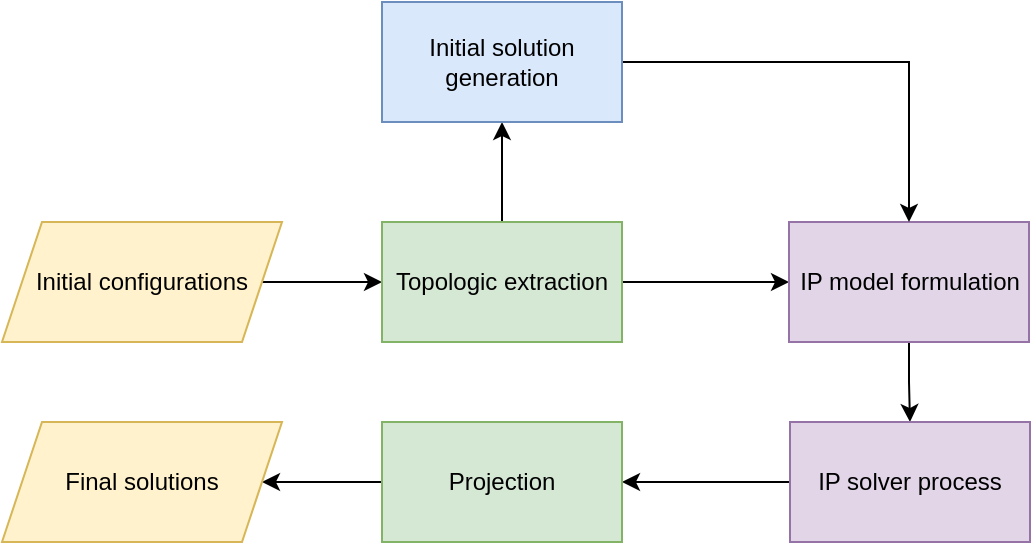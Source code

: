 <mxfile version="14.5.3" type="github">
  <diagram id="I2StB4HqvmvGapNNE5oy" name="Page-1">
    <mxGraphModel dx="1176" dy="695" grid="1" gridSize="10" guides="1" tooltips="1" connect="1" arrows="1" fold="1" page="1" pageScale="1" pageWidth="827" pageHeight="1169" math="0" shadow="0">
      <root>
        <mxCell id="0" />
        <mxCell id="1" parent="0" />
        <mxCell id="PMEJsE3CoTqAWys0NIsd-4" style="edgeStyle=orthogonalEdgeStyle;rounded=0;orthogonalLoop=1;jettySize=auto;html=1;exitX=1;exitY=0.5;exitDx=0;exitDy=0;entryX=0;entryY=0.5;entryDx=0;entryDy=0;" edge="1" parent="1" source="PMEJsE3CoTqAWys0NIsd-5" target="PMEJsE3CoTqAWys0NIsd-2">
          <mxGeometry relative="1" as="geometry">
            <mxPoint x="170" y="360" as="sourcePoint" />
          </mxGeometry>
        </mxCell>
        <mxCell id="PMEJsE3CoTqAWys0NIsd-7" value="" style="edgeStyle=orthogonalEdgeStyle;rounded=0;orthogonalLoop=1;jettySize=auto;html=1;" edge="1" parent="1" source="PMEJsE3CoTqAWys0NIsd-2" target="PMEJsE3CoTqAWys0NIsd-6">
          <mxGeometry relative="1" as="geometry" />
        </mxCell>
        <mxCell id="PMEJsE3CoTqAWys0NIsd-10" value="" style="edgeStyle=orthogonalEdgeStyle;rounded=0;orthogonalLoop=1;jettySize=auto;html=1;" edge="1" parent="1" source="PMEJsE3CoTqAWys0NIsd-2" target="PMEJsE3CoTqAWys0NIsd-9">
          <mxGeometry relative="1" as="geometry" />
        </mxCell>
        <mxCell id="PMEJsE3CoTqAWys0NIsd-2" value="Topologic extraction" style="rounded=0;whiteSpace=wrap;html=1;fillColor=#d5e8d4;strokeColor=#82b366;" vertex="1" parent="1">
          <mxGeometry x="210" y="330" width="120" height="60" as="geometry" />
        </mxCell>
        <mxCell id="PMEJsE3CoTqAWys0NIsd-5" value="Initial configurations" style="shape=parallelogram;perimeter=parallelogramPerimeter;whiteSpace=wrap;html=1;fixedSize=1;fillColor=#fff2cc;strokeColor=#d6b656;" vertex="1" parent="1">
          <mxGeometry x="20" y="330" width="140" height="60" as="geometry" />
        </mxCell>
        <mxCell id="PMEJsE3CoTqAWys0NIsd-13" value="" style="edgeStyle=orthogonalEdgeStyle;rounded=0;orthogonalLoop=1;jettySize=auto;html=1;" edge="1" parent="1" source="PMEJsE3CoTqAWys0NIsd-6" target="PMEJsE3CoTqAWys0NIsd-12">
          <mxGeometry relative="1" as="geometry" />
        </mxCell>
        <mxCell id="PMEJsE3CoTqAWys0NIsd-6" value="IP model formulation" style="rounded=0;whiteSpace=wrap;html=1;fillColor=#e1d5e7;strokeColor=#9673a6;" vertex="1" parent="1">
          <mxGeometry x="413.5" y="330" width="120" height="60" as="geometry" />
        </mxCell>
        <mxCell id="PMEJsE3CoTqAWys0NIsd-11" style="edgeStyle=orthogonalEdgeStyle;rounded=0;orthogonalLoop=1;jettySize=auto;html=1;exitX=1;exitY=0.5;exitDx=0;exitDy=0;entryX=0.5;entryY=0;entryDx=0;entryDy=0;" edge="1" parent="1" source="PMEJsE3CoTqAWys0NIsd-9" target="PMEJsE3CoTqAWys0NIsd-6">
          <mxGeometry relative="1" as="geometry" />
        </mxCell>
        <mxCell id="PMEJsE3CoTqAWys0NIsd-9" value="Initial solution generation" style="whiteSpace=wrap;html=1;rounded=0;fillColor=#dae8fc;strokeColor=#6c8ebf;" vertex="1" parent="1">
          <mxGeometry x="210" y="220" width="120" height="60" as="geometry" />
        </mxCell>
        <mxCell id="PMEJsE3CoTqAWys0NIsd-18" value="" style="edgeStyle=orthogonalEdgeStyle;rounded=0;orthogonalLoop=1;jettySize=auto;html=1;" edge="1" parent="1" source="PMEJsE3CoTqAWys0NIsd-12" target="PMEJsE3CoTqAWys0NIsd-14">
          <mxGeometry relative="1" as="geometry" />
        </mxCell>
        <mxCell id="PMEJsE3CoTqAWys0NIsd-12" value="IP solver process" style="whiteSpace=wrap;html=1;rounded=0;fillColor=#e1d5e7;strokeColor=#9673a6;" vertex="1" parent="1">
          <mxGeometry x="414" y="430" width="120" height="60" as="geometry" />
        </mxCell>
        <mxCell id="PMEJsE3CoTqAWys0NIsd-17" value="" style="edgeStyle=orthogonalEdgeStyle;rounded=0;orthogonalLoop=1;jettySize=auto;html=1;" edge="1" parent="1" source="PMEJsE3CoTqAWys0NIsd-14" target="PMEJsE3CoTqAWys0NIsd-16">
          <mxGeometry relative="1" as="geometry" />
        </mxCell>
        <mxCell id="PMEJsE3CoTqAWys0NIsd-14" value="Projection" style="whiteSpace=wrap;html=1;rounded=0;fillColor=#d5e8d4;strokeColor=#82b366;" vertex="1" parent="1">
          <mxGeometry x="210" y="430" width="120" height="60" as="geometry" />
        </mxCell>
        <mxCell id="PMEJsE3CoTqAWys0NIsd-16" value="Final solutions" style="shape=parallelogram;perimeter=parallelogramPerimeter;whiteSpace=wrap;html=1;fixedSize=1;rounded=0;fillColor=#fff2cc;strokeColor=#d6b656;" vertex="1" parent="1">
          <mxGeometry x="20" y="430" width="140" height="60" as="geometry" />
        </mxCell>
      </root>
    </mxGraphModel>
  </diagram>
</mxfile>
